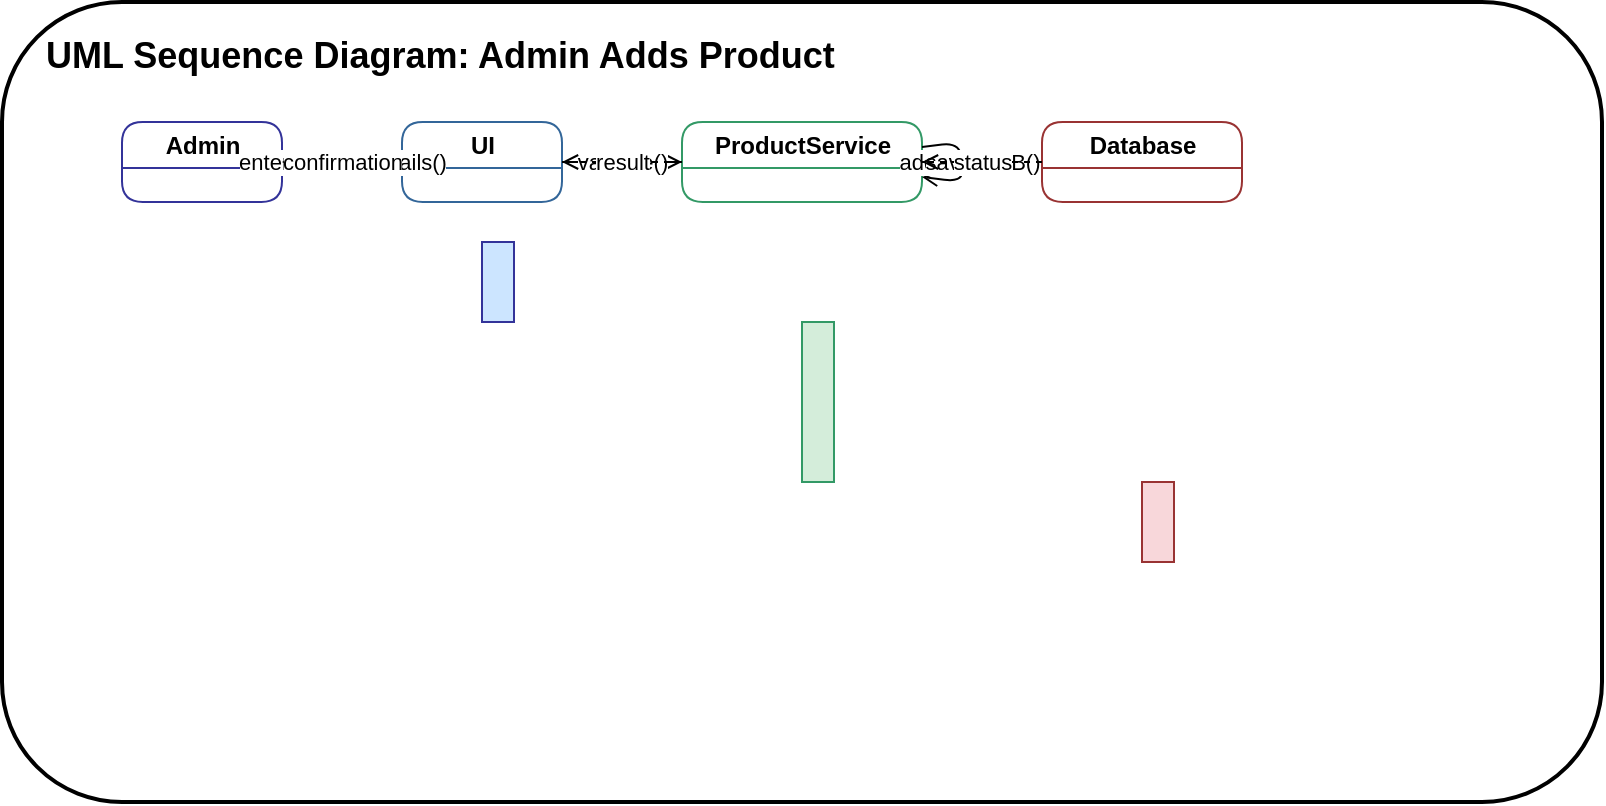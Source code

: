 <mxfile>
    <diagram id="qb97suKk5vfzNP1-h3NI" name="UML Sequence Diagram - Admin Adds Product">
        <mxGraphModel dx="1450" dy="662" grid="1" gridSize="10" guides="1" tooltips="1" connect="1" arrows="1" fold="1" page="1" pageScale="1" pageWidth="850" pageHeight="1100" math="0" shadow="0">
            <root>
                <mxCell id="0"/>
                <mxCell id="1" parent="0"/>
                <mxCell id="42" style="rounded=1;strokeColor=#000000;strokeWidth=2;" vertex="1" parent="1">
                    <mxGeometry x="-10" y="60" width="800" height="400" as="geometry"/>
                </mxCell>
                <mxCell id="43" value="UML Sequence Diagram: Admin Adds Product" style="text;html=1;fontSize=18;fontStyle=1;strokeColor=none;fillColor=none;" vertex="1" parent="1">
                    <mxGeometry x="10" y="70" width="400" height="30" as="geometry"/>
                </mxCell>
                <mxCell id="44" value="Admin" style="swimlane;html=1;rounded=1;strokeColor=#333399;" vertex="1" parent="1">
                    <mxGeometry x="50" y="120" width="80" height="40" as="geometry"/>
                </mxCell>
                <mxCell id="45" value="UI" style="swimlane;html=1;rounded=1;strokeColor=#336699;" vertex="1" parent="1">
                    <mxGeometry x="190" y="120" width="80" height="40" as="geometry"/>
                </mxCell>
                <mxCell id="46" value="ProductService" style="swimlane;html=1;rounded=1;strokeColor=#339966;" vertex="1" parent="1">
                    <mxGeometry x="330" y="120" width="120" height="40" as="geometry"/>
                </mxCell>
                <mxCell id="47" value="Database" style="swimlane;html=1;rounded=1;strokeColor=#993333;" vertex="1" parent="1">
                    <mxGeometry x="510" y="120" width="100" height="40" as="geometry"/>
                </mxCell>
                <mxCell id="48" style="dashed=1;strokeColor=#888888;" edge="1" parent="1" source="44">
                    <mxGeometry x="120" y="120" height="220" as="geometry"/>
                </mxCell>
                <mxCell id="49" style="dashed=1;strokeColor=#888888;" edge="1" parent="1" source="45">
                    <mxGeometry x="260" y="120" height="220" as="geometry"/>
                </mxCell>
                <mxCell id="50" style="dashed=1;strokeColor=#888888;" edge="1" parent="1" source="46">
                    <mxGeometry x="420" y="120" height="220" as="geometry"/>
                </mxCell>
                <mxCell id="51" style="dashed=1;strokeColor=#888888;" edge="1" parent="1" source="47">
                    <mxGeometry x="590" y="120" height="220" as="geometry"/>
                </mxCell>
                <mxCell id="52" style="shape=rectangle;fillColor=#cce5ff;strokeColor=#333399;" vertex="1" parent="1">
                    <mxGeometry x="230" y="180" width="16" height="40" as="geometry"/>
                </mxCell>
                <mxCell id="53" style="shape=rectangle;fillColor=#d4edda;strokeColor=#339966;" vertex="1" parent="1">
                    <mxGeometry x="390" y="220" width="16" height="80" as="geometry"/>
                </mxCell>
                <mxCell id="54" style="shape=rectangle;fillColor=#f8d7da;strokeColor=#993333;" vertex="1" parent="1">
                    <mxGeometry x="560" y="300" width="16" height="40" as="geometry"/>
                </mxCell>
                <mxCell id="55" value="enterProductDetails()" style="endArrow=open;html=1;" edge="1" parent="1" source="44" target="45">
                    <mxGeometry relative="1" as="geometry">
                        <mxPoint x="130" y="180" as="targetPoint"/>
                    </mxGeometry>
                </mxCell>
                <mxCell id="56" value="validate()" style="endArrow=open;html=1;" edge="1" parent="1" source="45" target="46">
                    <mxGeometry relative="1" as="geometry">
                        <mxPoint x="310" y="220" as="targetPoint"/>
                    </mxGeometry>
                </mxCell>
                <mxCell id="57" value="addProduct()" style="endArrow=open;html=1;" edge="1" parent="1" source="46" target="46">
                    <mxGeometry relative="1" as="geometry">
                        <mxPoint x="390" y="260" as="targetPoint"/>
                    </mxGeometry>
                </mxCell>
                <mxCell id="58" value="saveToDB()" style="endArrow=open;html=1;" edge="1" parent="1" source="46" target="47">
                    <mxGeometry relative="1" as="geometry">
                        <mxPoint x="560" y="300" as="targetPoint"/>
                    </mxGeometry>
                </mxCell>
                <mxCell id="59" value="status" style="endArrow=open;dashed=1;html=1;" edge="1" parent="1" source="47" target="46">
                    <mxGeometry relative="1" as="geometry">
                        <mxPoint x="390" y="340" as="targetPoint"/>
                    </mxGeometry>
                </mxCell>
                <mxCell id="60" value="result" style="endArrow=open;dashed=1;html=1;" edge="1" parent="1" source="46" target="45">
                    <mxGeometry relative="1" as="geometry">
                        <mxPoint x="230" y="380" as="targetPoint"/>
                    </mxGeometry>
                </mxCell>
                <mxCell id="61" value="confirmation" style="endArrow=open;dashed=1;html=1;" edge="1" parent="1" source="45" target="44">
                    <mxGeometry relative="1" as="geometry">
                        <mxPoint x="90" y="400" as="targetPoint"/>
                    </mxGeometry>
                </mxCell>
            </root>
        </mxGraphModel>
    </diagram>
</mxfile>